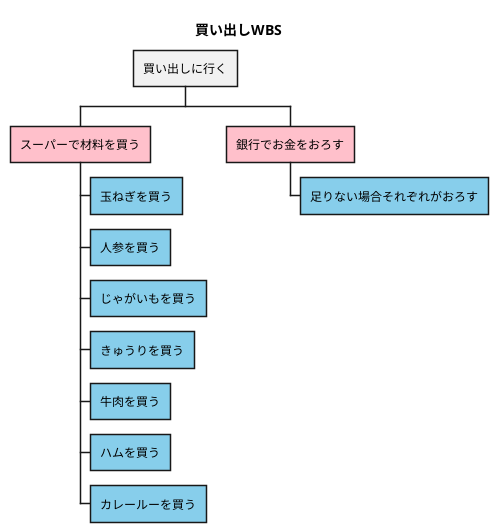 @startwbs 買い出しWBS
title 買い出しWBS

* 買い出しに行く
**[#pink] スーパーで材料を買う
+++[#SkyBlue] 玉ねぎを買う
+++[#SkyBlue] 人参を買う
+++[#SkyBlue] じゃがいもを買う
+++[#SkyBlue] きゅうりを買う
+++[#SkyBlue] 牛肉を買う
+++[#SkyBlue] ハムを買う
+++[#SkyBlue] カレールーを買う
**[#pink] 銀行でお金をおろす
+++[#SkyBlue] 足りない場合それぞれがおろす
